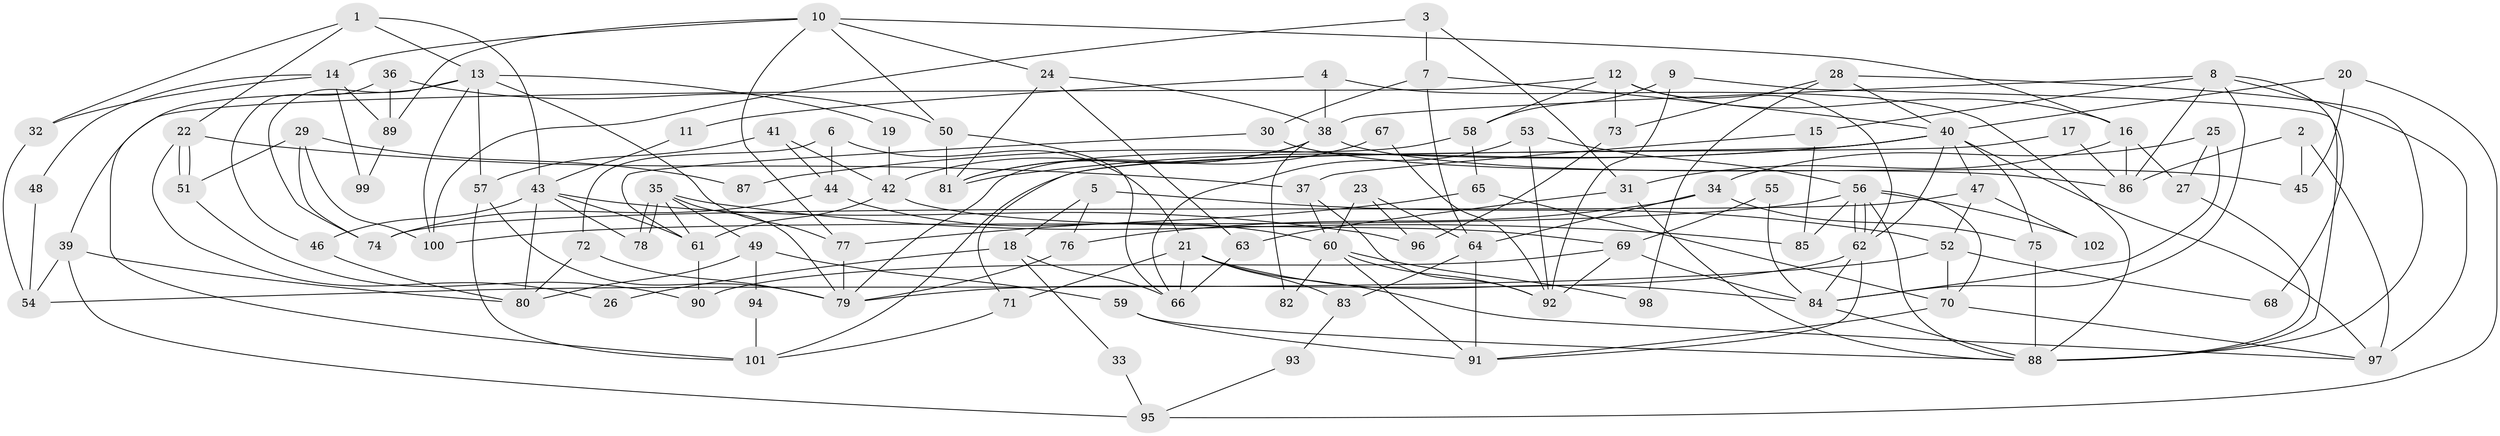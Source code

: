 // Generated by graph-tools (version 1.1) at 2025/15/03/09/25 04:15:02]
// undirected, 102 vertices, 204 edges
graph export_dot {
graph [start="1"]
  node [color=gray90,style=filled];
  1;
  2;
  3;
  4;
  5;
  6;
  7;
  8;
  9;
  10;
  11;
  12;
  13;
  14;
  15;
  16;
  17;
  18;
  19;
  20;
  21;
  22;
  23;
  24;
  25;
  26;
  27;
  28;
  29;
  30;
  31;
  32;
  33;
  34;
  35;
  36;
  37;
  38;
  39;
  40;
  41;
  42;
  43;
  44;
  45;
  46;
  47;
  48;
  49;
  50;
  51;
  52;
  53;
  54;
  55;
  56;
  57;
  58;
  59;
  60;
  61;
  62;
  63;
  64;
  65;
  66;
  67;
  68;
  69;
  70;
  71;
  72;
  73;
  74;
  75;
  76;
  77;
  78;
  79;
  80;
  81;
  82;
  83;
  84;
  85;
  86;
  87;
  88;
  89;
  90;
  91;
  92;
  93;
  94;
  95;
  96;
  97;
  98;
  99;
  100;
  101;
  102;
  1 -- 13;
  1 -- 43;
  1 -- 22;
  1 -- 32;
  2 -- 86;
  2 -- 97;
  2 -- 45;
  3 -- 7;
  3 -- 100;
  3 -- 31;
  4 -- 88;
  4 -- 38;
  4 -- 11;
  5 -- 76;
  5 -- 52;
  5 -- 18;
  6 -- 44;
  6 -- 21;
  6 -- 72;
  7 -- 40;
  7 -- 64;
  7 -- 30;
  8 -- 84;
  8 -- 38;
  8 -- 15;
  8 -- 68;
  8 -- 86;
  8 -- 97;
  9 -- 92;
  9 -- 88;
  9 -- 58;
  10 -- 16;
  10 -- 24;
  10 -- 14;
  10 -- 50;
  10 -- 77;
  10 -- 89;
  11 -- 43;
  12 -- 58;
  12 -- 62;
  12 -- 16;
  12 -- 39;
  12 -- 73;
  13 -- 77;
  13 -- 57;
  13 -- 19;
  13 -- 74;
  13 -- 100;
  13 -- 101;
  14 -- 89;
  14 -- 32;
  14 -- 48;
  14 -- 99;
  15 -- 37;
  15 -- 85;
  16 -- 31;
  16 -- 27;
  16 -- 86;
  17 -- 101;
  17 -- 86;
  18 -- 66;
  18 -- 26;
  18 -- 33;
  19 -- 42;
  20 -- 40;
  20 -- 45;
  20 -- 95;
  21 -- 84;
  21 -- 97;
  21 -- 66;
  21 -- 71;
  21 -- 83;
  22 -- 51;
  22 -- 51;
  22 -- 26;
  22 -- 37;
  23 -- 96;
  23 -- 60;
  23 -- 64;
  24 -- 63;
  24 -- 81;
  24 -- 38;
  25 -- 84;
  25 -- 34;
  25 -- 27;
  27 -- 88;
  28 -- 88;
  28 -- 40;
  28 -- 73;
  28 -- 98;
  29 -- 51;
  29 -- 100;
  29 -- 74;
  29 -- 87;
  30 -- 86;
  30 -- 61;
  31 -- 88;
  31 -- 63;
  32 -- 54;
  33 -- 95;
  34 -- 75;
  34 -- 64;
  34 -- 76;
  35 -- 85;
  35 -- 78;
  35 -- 78;
  35 -- 49;
  35 -- 61;
  35 -- 79;
  36 -- 46;
  36 -- 50;
  36 -- 89;
  37 -- 60;
  37 -- 92;
  38 -- 42;
  38 -- 45;
  38 -- 81;
  38 -- 82;
  39 -- 80;
  39 -- 54;
  39 -- 95;
  40 -- 97;
  40 -- 62;
  40 -- 47;
  40 -- 71;
  40 -- 75;
  40 -- 81;
  40 -- 87;
  41 -- 44;
  41 -- 57;
  41 -- 42;
  42 -- 61;
  42 -- 69;
  43 -- 61;
  43 -- 80;
  43 -- 46;
  43 -- 78;
  43 -- 96;
  44 -- 74;
  44 -- 60;
  46 -- 80;
  47 -- 74;
  47 -- 52;
  47 -- 102;
  48 -- 54;
  49 -- 59;
  49 -- 80;
  49 -- 94;
  50 -- 81;
  50 -- 66;
  51 -- 90;
  52 -- 54;
  52 -- 68;
  52 -- 70;
  53 -- 92;
  53 -- 66;
  53 -- 56;
  55 -- 84;
  55 -- 69;
  56 -- 62;
  56 -- 62;
  56 -- 70;
  56 -- 85;
  56 -- 88;
  56 -- 100;
  56 -- 102;
  57 -- 79;
  57 -- 101;
  58 -- 65;
  58 -- 79;
  59 -- 91;
  59 -- 88;
  60 -- 92;
  60 -- 91;
  60 -- 82;
  60 -- 98;
  61 -- 90;
  62 -- 79;
  62 -- 84;
  62 -- 91;
  63 -- 66;
  64 -- 91;
  64 -- 83;
  65 -- 70;
  65 -- 77;
  67 -- 81;
  67 -- 92;
  69 -- 84;
  69 -- 90;
  69 -- 92;
  70 -- 91;
  70 -- 97;
  71 -- 101;
  72 -- 79;
  72 -- 80;
  73 -- 96;
  75 -- 88;
  76 -- 79;
  77 -- 79;
  83 -- 93;
  84 -- 88;
  89 -- 99;
  93 -- 95;
  94 -- 101;
}

